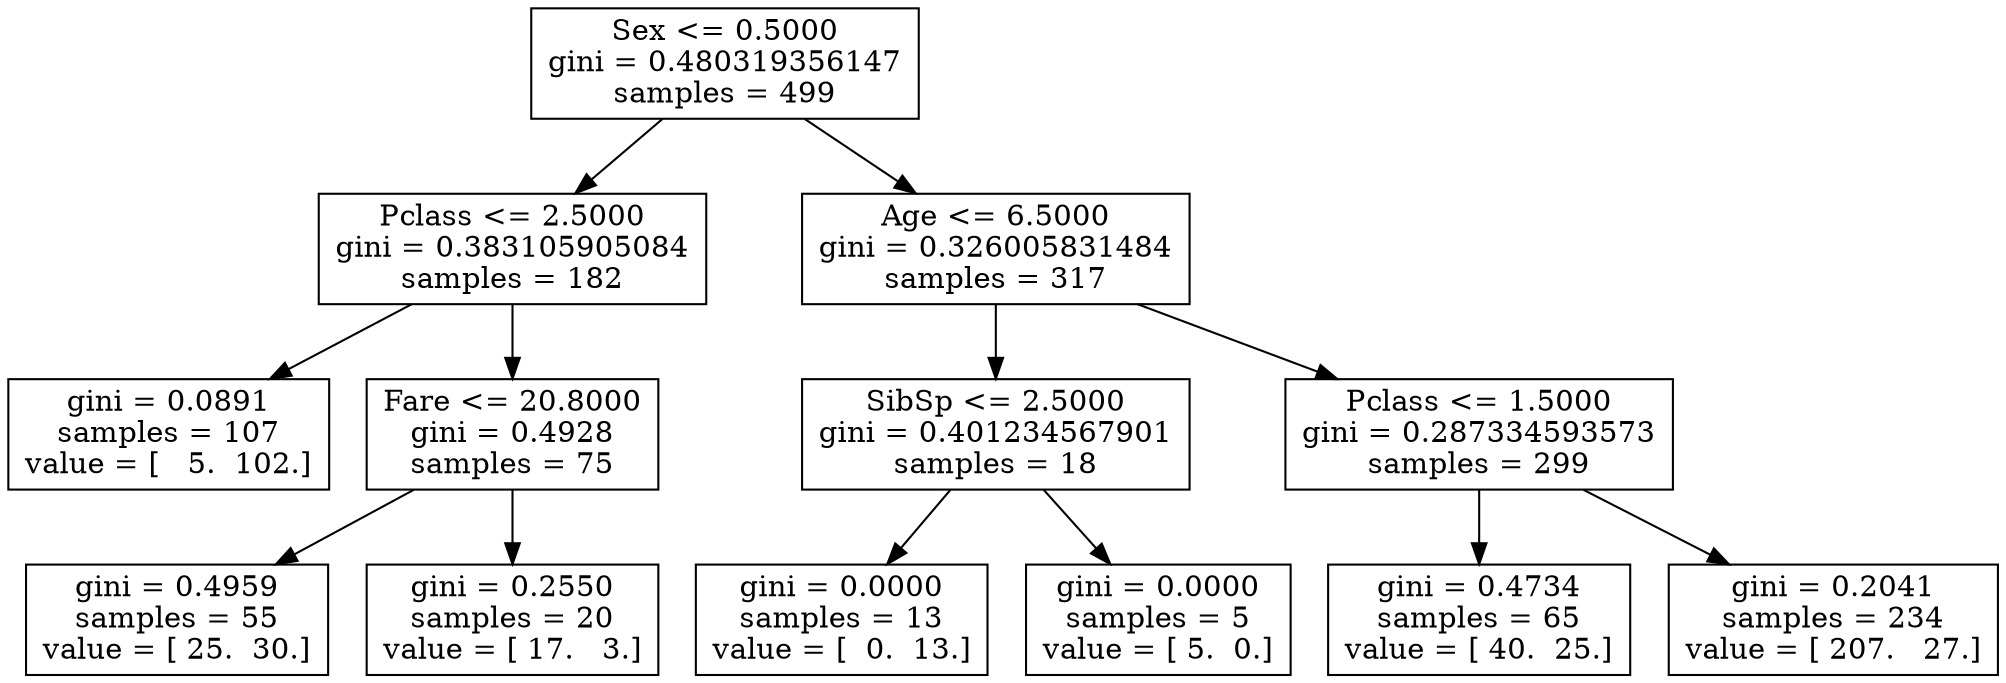 digraph Tree {
0 [label="Sex <= 0.5000\ngini = 0.480319356147\nsamples = 499", shape="box"] ;
1 [label="Pclass <= 2.5000\ngini = 0.383105905084\nsamples = 182", shape="box"] ;
0 -> 1 ;
3 [label="gini = 0.0891\nsamples = 107\nvalue = [   5.  102.]", shape="box"] ;
1 -> 3 ;
4 [label="Fare <= 20.8000\ngini = 0.4928\nsamples = 75", shape="box"] ;
1 -> 4 ;
11 [label="gini = 0.4959\nsamples = 55\nvalue = [ 25.  30.]", shape="box"] ;
4 -> 11 ;
12 [label="gini = 0.2550\nsamples = 20\nvalue = [ 17.   3.]", shape="box"] ;
4 -> 12 ;
2 [label="Age <= 6.5000\ngini = 0.326005831484\nsamples = 317", shape="box"] ;
0 -> 2 ;
5 [label="SibSp <= 2.5000\ngini = 0.401234567901\nsamples = 18", shape="box"] ;
2 -> 5 ;
9 [label="gini = 0.0000\nsamples = 13\nvalue = [  0.  13.]", shape="box"] ;
5 -> 9 ;
10 [label="gini = 0.0000\nsamples = 5\nvalue = [ 5.  0.]", shape="box"] ;
5 -> 10 ;
6 [label="Pclass <= 1.5000\ngini = 0.287334593573\nsamples = 299", shape="box"] ;
2 -> 6 ;
7 [label="gini = 0.4734\nsamples = 65\nvalue = [ 40.  25.]", shape="box"] ;
6 -> 7 ;
8 [label="gini = 0.2041\nsamples = 234\nvalue = [ 207.   27.]", shape="box"] ;
6 -> 8 ;
}